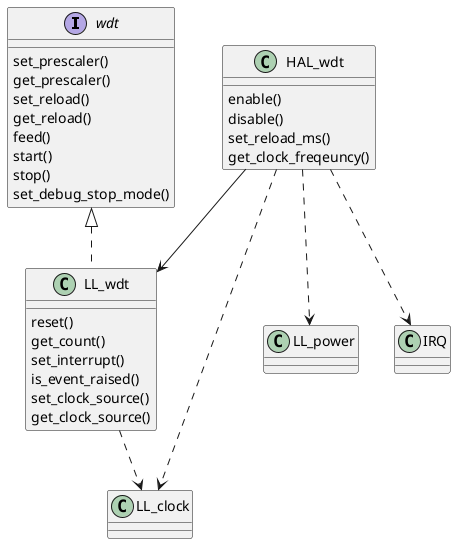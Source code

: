 @startuml
interface wdt {
	set_prescaler()
	get_prescaler()
	set_reload()
	get_reload()
	feed()
	start()
	stop()
	set_debug_stop_mode()
}

class LL_wdt {
	reset()
	get_count()
	set_interrupt()
	is_event_raised()
	set_clock_source()
	get_clock_source()
}

class HAL_wdt {
	enable()
	disable()
	set_reload_ms()
	get_clock_freqeuncy()
}

wdt <|.. LL_wdt
LL_wdt ..> LL_clock
HAL_wdt --> LL_wdt
HAL_wdt ..> LL_power
HAL_wdt ..> LL_clock
HAL_wdt ..> IRQ
@enduml
